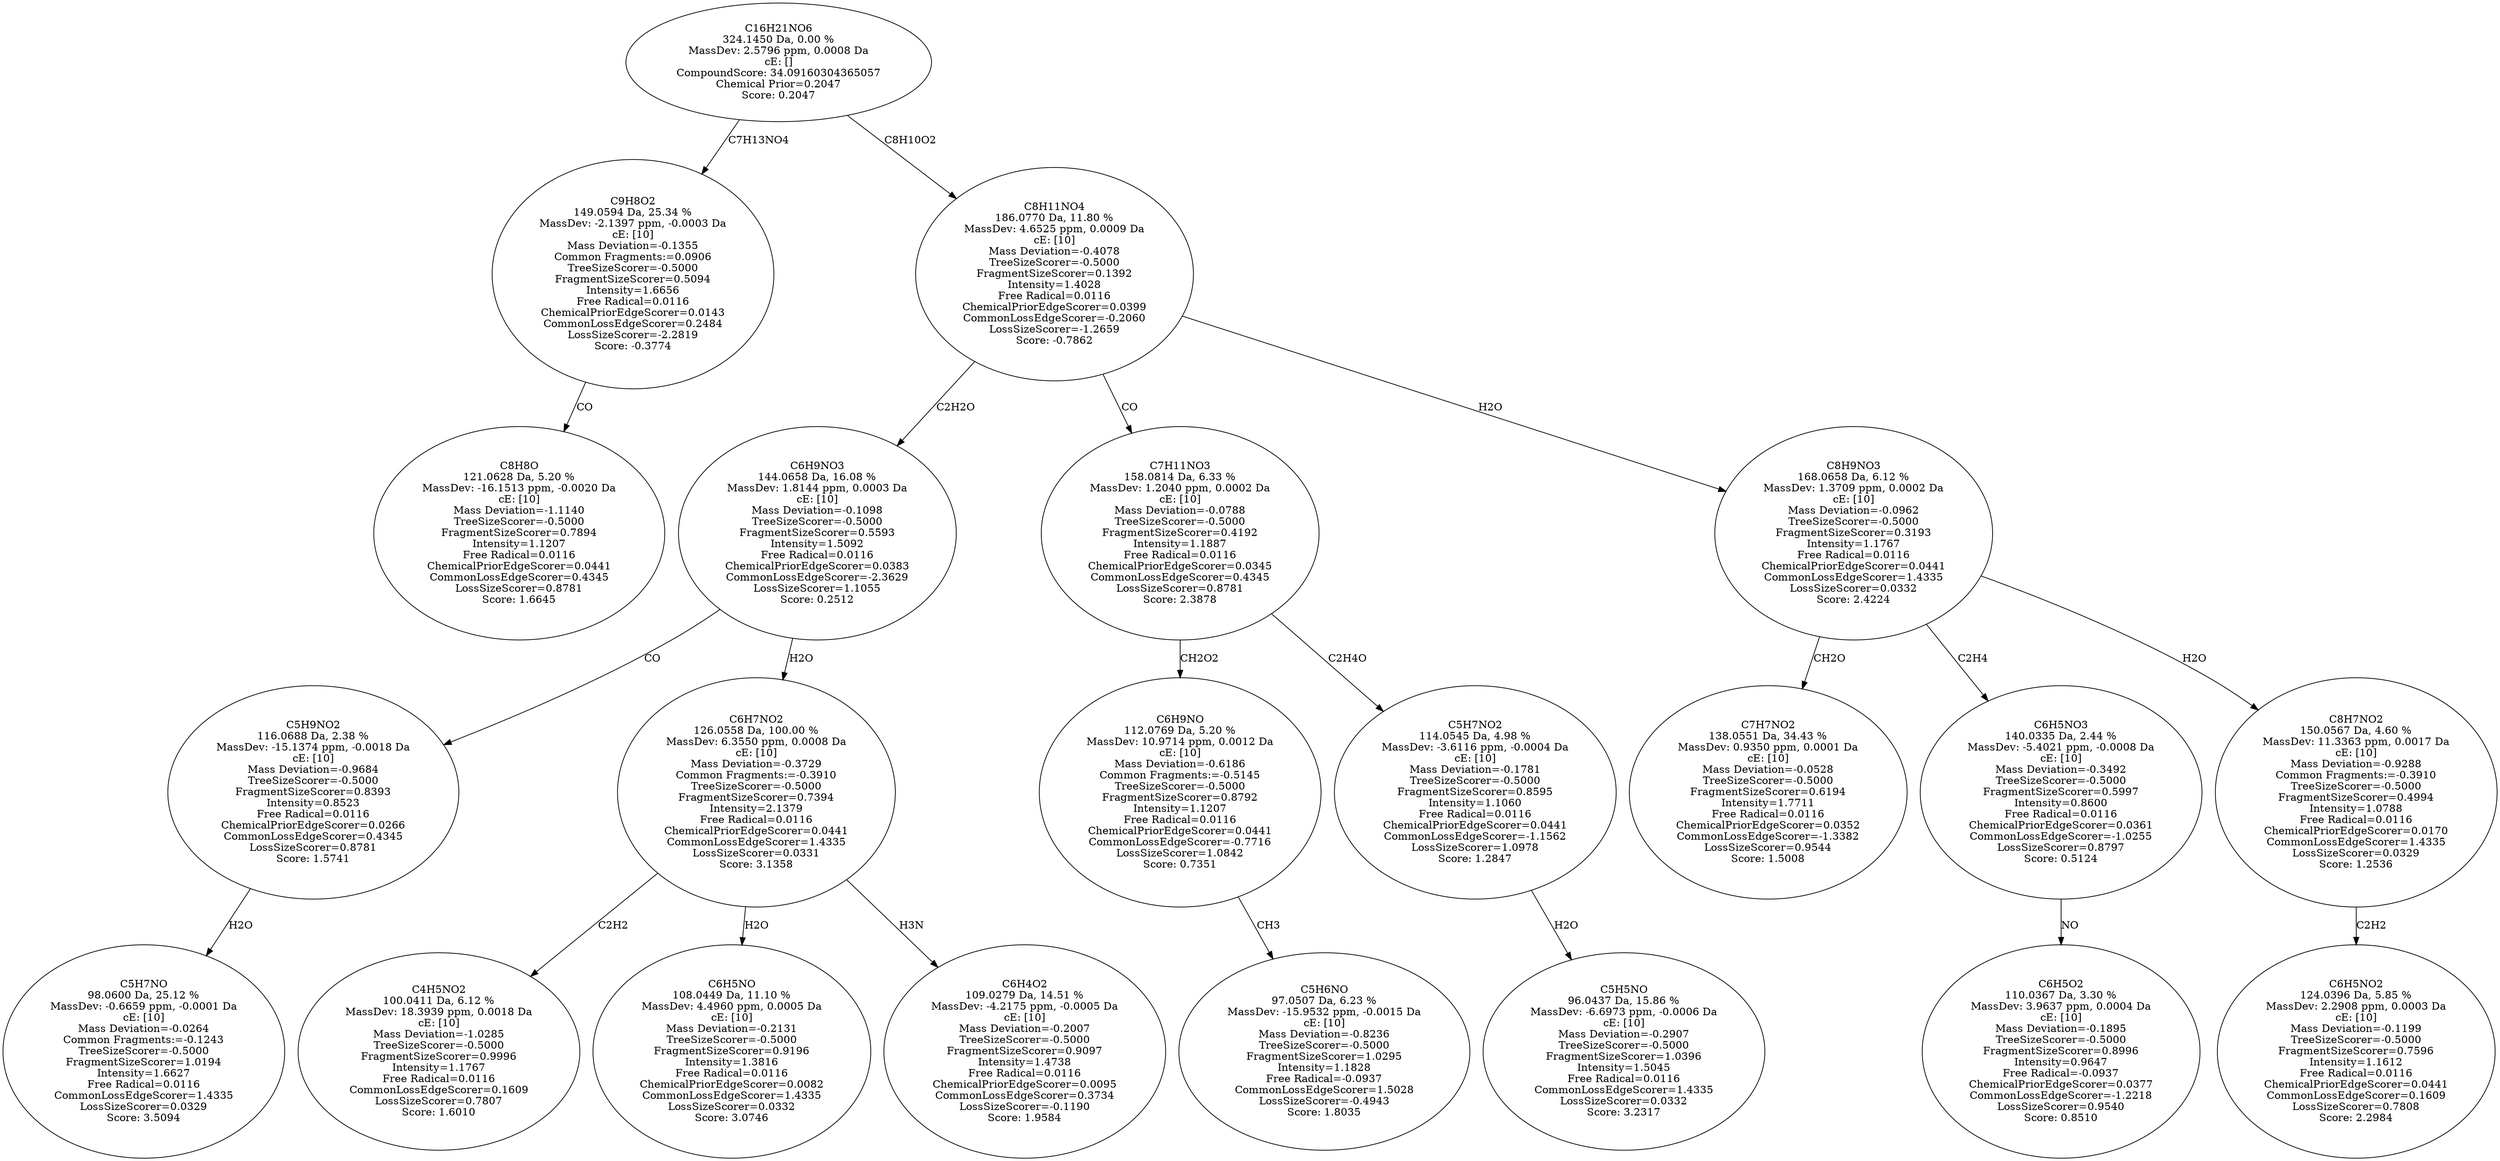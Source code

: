 strict digraph {
v1 [label="C8H8O\n121.0628 Da, 5.20 %\nMassDev: -16.1513 ppm, -0.0020 Da\ncE: [10]\nMass Deviation=-1.1140\nTreeSizeScorer=-0.5000\nFragmentSizeScorer=0.7894\nIntensity=1.1207\nFree Radical=0.0116\nChemicalPriorEdgeScorer=0.0441\nCommonLossEdgeScorer=0.4345\nLossSizeScorer=0.8781\nScore: 1.6645"];
v2 [label="C9H8O2\n149.0594 Da, 25.34 %\nMassDev: -2.1397 ppm, -0.0003 Da\ncE: [10]\nMass Deviation=-0.1355\nCommon Fragments:=0.0906\nTreeSizeScorer=-0.5000\nFragmentSizeScorer=0.5094\nIntensity=1.6656\nFree Radical=0.0116\nChemicalPriorEdgeScorer=0.0143\nCommonLossEdgeScorer=0.2484\nLossSizeScorer=-2.2819\nScore: -0.3774"];
v3 [label="C5H7NO\n98.0600 Da, 25.12 %\nMassDev: -0.6659 ppm, -0.0001 Da\ncE: [10]\nMass Deviation=-0.0264\nCommon Fragments:=-0.1243\nTreeSizeScorer=-0.5000\nFragmentSizeScorer=1.0194\nIntensity=1.6627\nFree Radical=0.0116\nCommonLossEdgeScorer=1.4335\nLossSizeScorer=0.0329\nScore: 3.5094"];
v4 [label="C5H9NO2\n116.0688 Da, 2.38 %\nMassDev: -15.1374 ppm, -0.0018 Da\ncE: [10]\nMass Deviation=-0.9684\nTreeSizeScorer=-0.5000\nFragmentSizeScorer=0.8393\nIntensity=0.8523\nFree Radical=0.0116\nChemicalPriorEdgeScorer=0.0266\nCommonLossEdgeScorer=0.4345\nLossSizeScorer=0.8781\nScore: 1.5741"];
v5 [label="C4H5NO2\n100.0411 Da, 6.12 %\nMassDev: 18.3939 ppm, 0.0018 Da\ncE: [10]\nMass Deviation=-1.0285\nTreeSizeScorer=-0.5000\nFragmentSizeScorer=0.9996\nIntensity=1.1767\nFree Radical=0.0116\nCommonLossEdgeScorer=0.1609\nLossSizeScorer=0.7807\nScore: 1.6010"];
v6 [label="C6H5NO\n108.0449 Da, 11.10 %\nMassDev: 4.4960 ppm, 0.0005 Da\ncE: [10]\nMass Deviation=-0.2131\nTreeSizeScorer=-0.5000\nFragmentSizeScorer=0.9196\nIntensity=1.3816\nFree Radical=0.0116\nChemicalPriorEdgeScorer=0.0082\nCommonLossEdgeScorer=1.4335\nLossSizeScorer=0.0332\nScore: 3.0746"];
v7 [label="C6H4O2\n109.0279 Da, 14.51 %\nMassDev: -4.2175 ppm, -0.0005 Da\ncE: [10]\nMass Deviation=-0.2007\nTreeSizeScorer=-0.5000\nFragmentSizeScorer=0.9097\nIntensity=1.4738\nFree Radical=0.0116\nChemicalPriorEdgeScorer=0.0095\nCommonLossEdgeScorer=0.3734\nLossSizeScorer=-0.1190\nScore: 1.9584"];
v8 [label="C6H7NO2\n126.0558 Da, 100.00 %\nMassDev: 6.3550 ppm, 0.0008 Da\ncE: [10]\nMass Deviation=-0.3729\nCommon Fragments:=-0.3910\nTreeSizeScorer=-0.5000\nFragmentSizeScorer=0.7394\nIntensity=2.1379\nFree Radical=0.0116\nChemicalPriorEdgeScorer=0.0441\nCommonLossEdgeScorer=1.4335\nLossSizeScorer=0.0331\nScore: 3.1358"];
v9 [label="C6H9NO3\n144.0658 Da, 16.08 %\nMassDev: 1.8144 ppm, 0.0003 Da\ncE: [10]\nMass Deviation=-0.1098\nTreeSizeScorer=-0.5000\nFragmentSizeScorer=0.5593\nIntensity=1.5092\nFree Radical=0.0116\nChemicalPriorEdgeScorer=0.0383\nCommonLossEdgeScorer=-2.3629\nLossSizeScorer=1.1055\nScore: 0.2512"];
v10 [label="C5H6NO\n97.0507 Da, 6.23 %\nMassDev: -15.9532 ppm, -0.0015 Da\ncE: [10]\nMass Deviation=-0.8236\nTreeSizeScorer=-0.5000\nFragmentSizeScorer=1.0295\nIntensity=1.1828\nFree Radical=-0.0937\nCommonLossEdgeScorer=1.5028\nLossSizeScorer=-0.4943\nScore: 1.8035"];
v11 [label="C6H9NO\n112.0769 Da, 5.20 %\nMassDev: 10.9714 ppm, 0.0012 Da\ncE: [10]\nMass Deviation=-0.6186\nCommon Fragments:=-0.5145\nTreeSizeScorer=-0.5000\nFragmentSizeScorer=0.8792\nIntensity=1.1207\nFree Radical=0.0116\nChemicalPriorEdgeScorer=0.0441\nCommonLossEdgeScorer=-0.7716\nLossSizeScorer=1.0842\nScore: 0.7351"];
v12 [label="C5H5NO\n96.0437 Da, 15.86 %\nMassDev: -6.6973 ppm, -0.0006 Da\ncE: [10]\nMass Deviation=-0.2907\nTreeSizeScorer=-0.5000\nFragmentSizeScorer=1.0396\nIntensity=1.5045\nFree Radical=0.0116\nCommonLossEdgeScorer=1.4335\nLossSizeScorer=0.0332\nScore: 3.2317"];
v13 [label="C5H7NO2\n114.0545 Da, 4.98 %\nMassDev: -3.6116 ppm, -0.0004 Da\ncE: [10]\nMass Deviation=-0.1781\nTreeSizeScorer=-0.5000\nFragmentSizeScorer=0.8595\nIntensity=1.1060\nFree Radical=0.0116\nChemicalPriorEdgeScorer=0.0441\nCommonLossEdgeScorer=-1.1562\nLossSizeScorer=1.0978\nScore: 1.2847"];
v14 [label="C7H11NO3\n158.0814 Da, 6.33 %\nMassDev: 1.2040 ppm, 0.0002 Da\ncE: [10]\nMass Deviation=-0.0788\nTreeSizeScorer=-0.5000\nFragmentSizeScorer=0.4192\nIntensity=1.1887\nFree Radical=0.0116\nChemicalPriorEdgeScorer=0.0345\nCommonLossEdgeScorer=0.4345\nLossSizeScorer=0.8781\nScore: 2.3878"];
v15 [label="C7H7NO2\n138.0551 Da, 34.43 %\nMassDev: 0.9350 ppm, 0.0001 Da\ncE: [10]\nMass Deviation=-0.0528\nTreeSizeScorer=-0.5000\nFragmentSizeScorer=0.6194\nIntensity=1.7711\nFree Radical=0.0116\nChemicalPriorEdgeScorer=0.0352\nCommonLossEdgeScorer=-1.3382\nLossSizeScorer=0.9544\nScore: 1.5008"];
v16 [label="C6H5O2\n110.0367 Da, 3.30 %\nMassDev: 3.9637 ppm, 0.0004 Da\ncE: [10]\nMass Deviation=-0.1895\nTreeSizeScorer=-0.5000\nFragmentSizeScorer=0.8996\nIntensity=0.9647\nFree Radical=-0.0937\nChemicalPriorEdgeScorer=0.0377\nCommonLossEdgeScorer=-1.2218\nLossSizeScorer=0.9540\nScore: 0.8510"];
v17 [label="C6H5NO3\n140.0335 Da, 2.44 %\nMassDev: -5.4021 ppm, -0.0008 Da\ncE: [10]\nMass Deviation=-0.3492\nTreeSizeScorer=-0.5000\nFragmentSizeScorer=0.5997\nIntensity=0.8600\nFree Radical=0.0116\nChemicalPriorEdgeScorer=0.0361\nCommonLossEdgeScorer=-1.0255\nLossSizeScorer=0.8797\nScore: 0.5124"];
v18 [label="C6H5NO2\n124.0396 Da, 5.85 %\nMassDev: 2.2908 ppm, 0.0003 Da\ncE: [10]\nMass Deviation=-0.1199\nTreeSizeScorer=-0.5000\nFragmentSizeScorer=0.7596\nIntensity=1.1612\nFree Radical=0.0116\nChemicalPriorEdgeScorer=0.0441\nCommonLossEdgeScorer=0.1609\nLossSizeScorer=0.7808\nScore: 2.2984"];
v19 [label="C8H7NO2\n150.0567 Da, 4.60 %\nMassDev: 11.3363 ppm, 0.0017 Da\ncE: [10]\nMass Deviation=-0.9288\nCommon Fragments:=-0.3910\nTreeSizeScorer=-0.5000\nFragmentSizeScorer=0.4994\nIntensity=1.0788\nFree Radical=0.0116\nChemicalPriorEdgeScorer=0.0170\nCommonLossEdgeScorer=1.4335\nLossSizeScorer=0.0329\nScore: 1.2536"];
v20 [label="C8H9NO3\n168.0658 Da, 6.12 %\nMassDev: 1.3709 ppm, 0.0002 Da\ncE: [10]\nMass Deviation=-0.0962\nTreeSizeScorer=-0.5000\nFragmentSizeScorer=0.3193\nIntensity=1.1767\nFree Radical=0.0116\nChemicalPriorEdgeScorer=0.0441\nCommonLossEdgeScorer=1.4335\nLossSizeScorer=0.0332\nScore: 2.4224"];
v21 [label="C8H11NO4\n186.0770 Da, 11.80 %\nMassDev: 4.6525 ppm, 0.0009 Da\ncE: [10]\nMass Deviation=-0.4078\nTreeSizeScorer=-0.5000\nFragmentSizeScorer=0.1392\nIntensity=1.4028\nFree Radical=0.0116\nChemicalPriorEdgeScorer=0.0399\nCommonLossEdgeScorer=-0.2060\nLossSizeScorer=-1.2659\nScore: -0.7862"];
v22 [label="C16H21NO6\n324.1450 Da, 0.00 %\nMassDev: 2.5796 ppm, 0.0008 Da\ncE: []\nCompoundScore: 34.09160304365057\nChemical Prior=0.2047\nScore: 0.2047"];
v2 -> v1 [label="CO"];
v22 -> v2 [label="C7H13NO4"];
v4 -> v3 [label="H2O"];
v9 -> v4 [label="CO"];
v8 -> v5 [label="C2H2"];
v8 -> v6 [label="H2O"];
v8 -> v7 [label="H3N"];
v9 -> v8 [label="H2O"];
v21 -> v9 [label="C2H2O"];
v11 -> v10 [label="CH3"];
v14 -> v11 [label="CH2O2"];
v13 -> v12 [label="H2O"];
v14 -> v13 [label="C2H4O"];
v21 -> v14 [label="CO"];
v20 -> v15 [label="CH2O"];
v17 -> v16 [label="NO"];
v20 -> v17 [label="C2H4"];
v19 -> v18 [label="C2H2"];
v20 -> v19 [label="H2O"];
v21 -> v20 [label="H2O"];
v22 -> v21 [label="C8H10O2"];
}